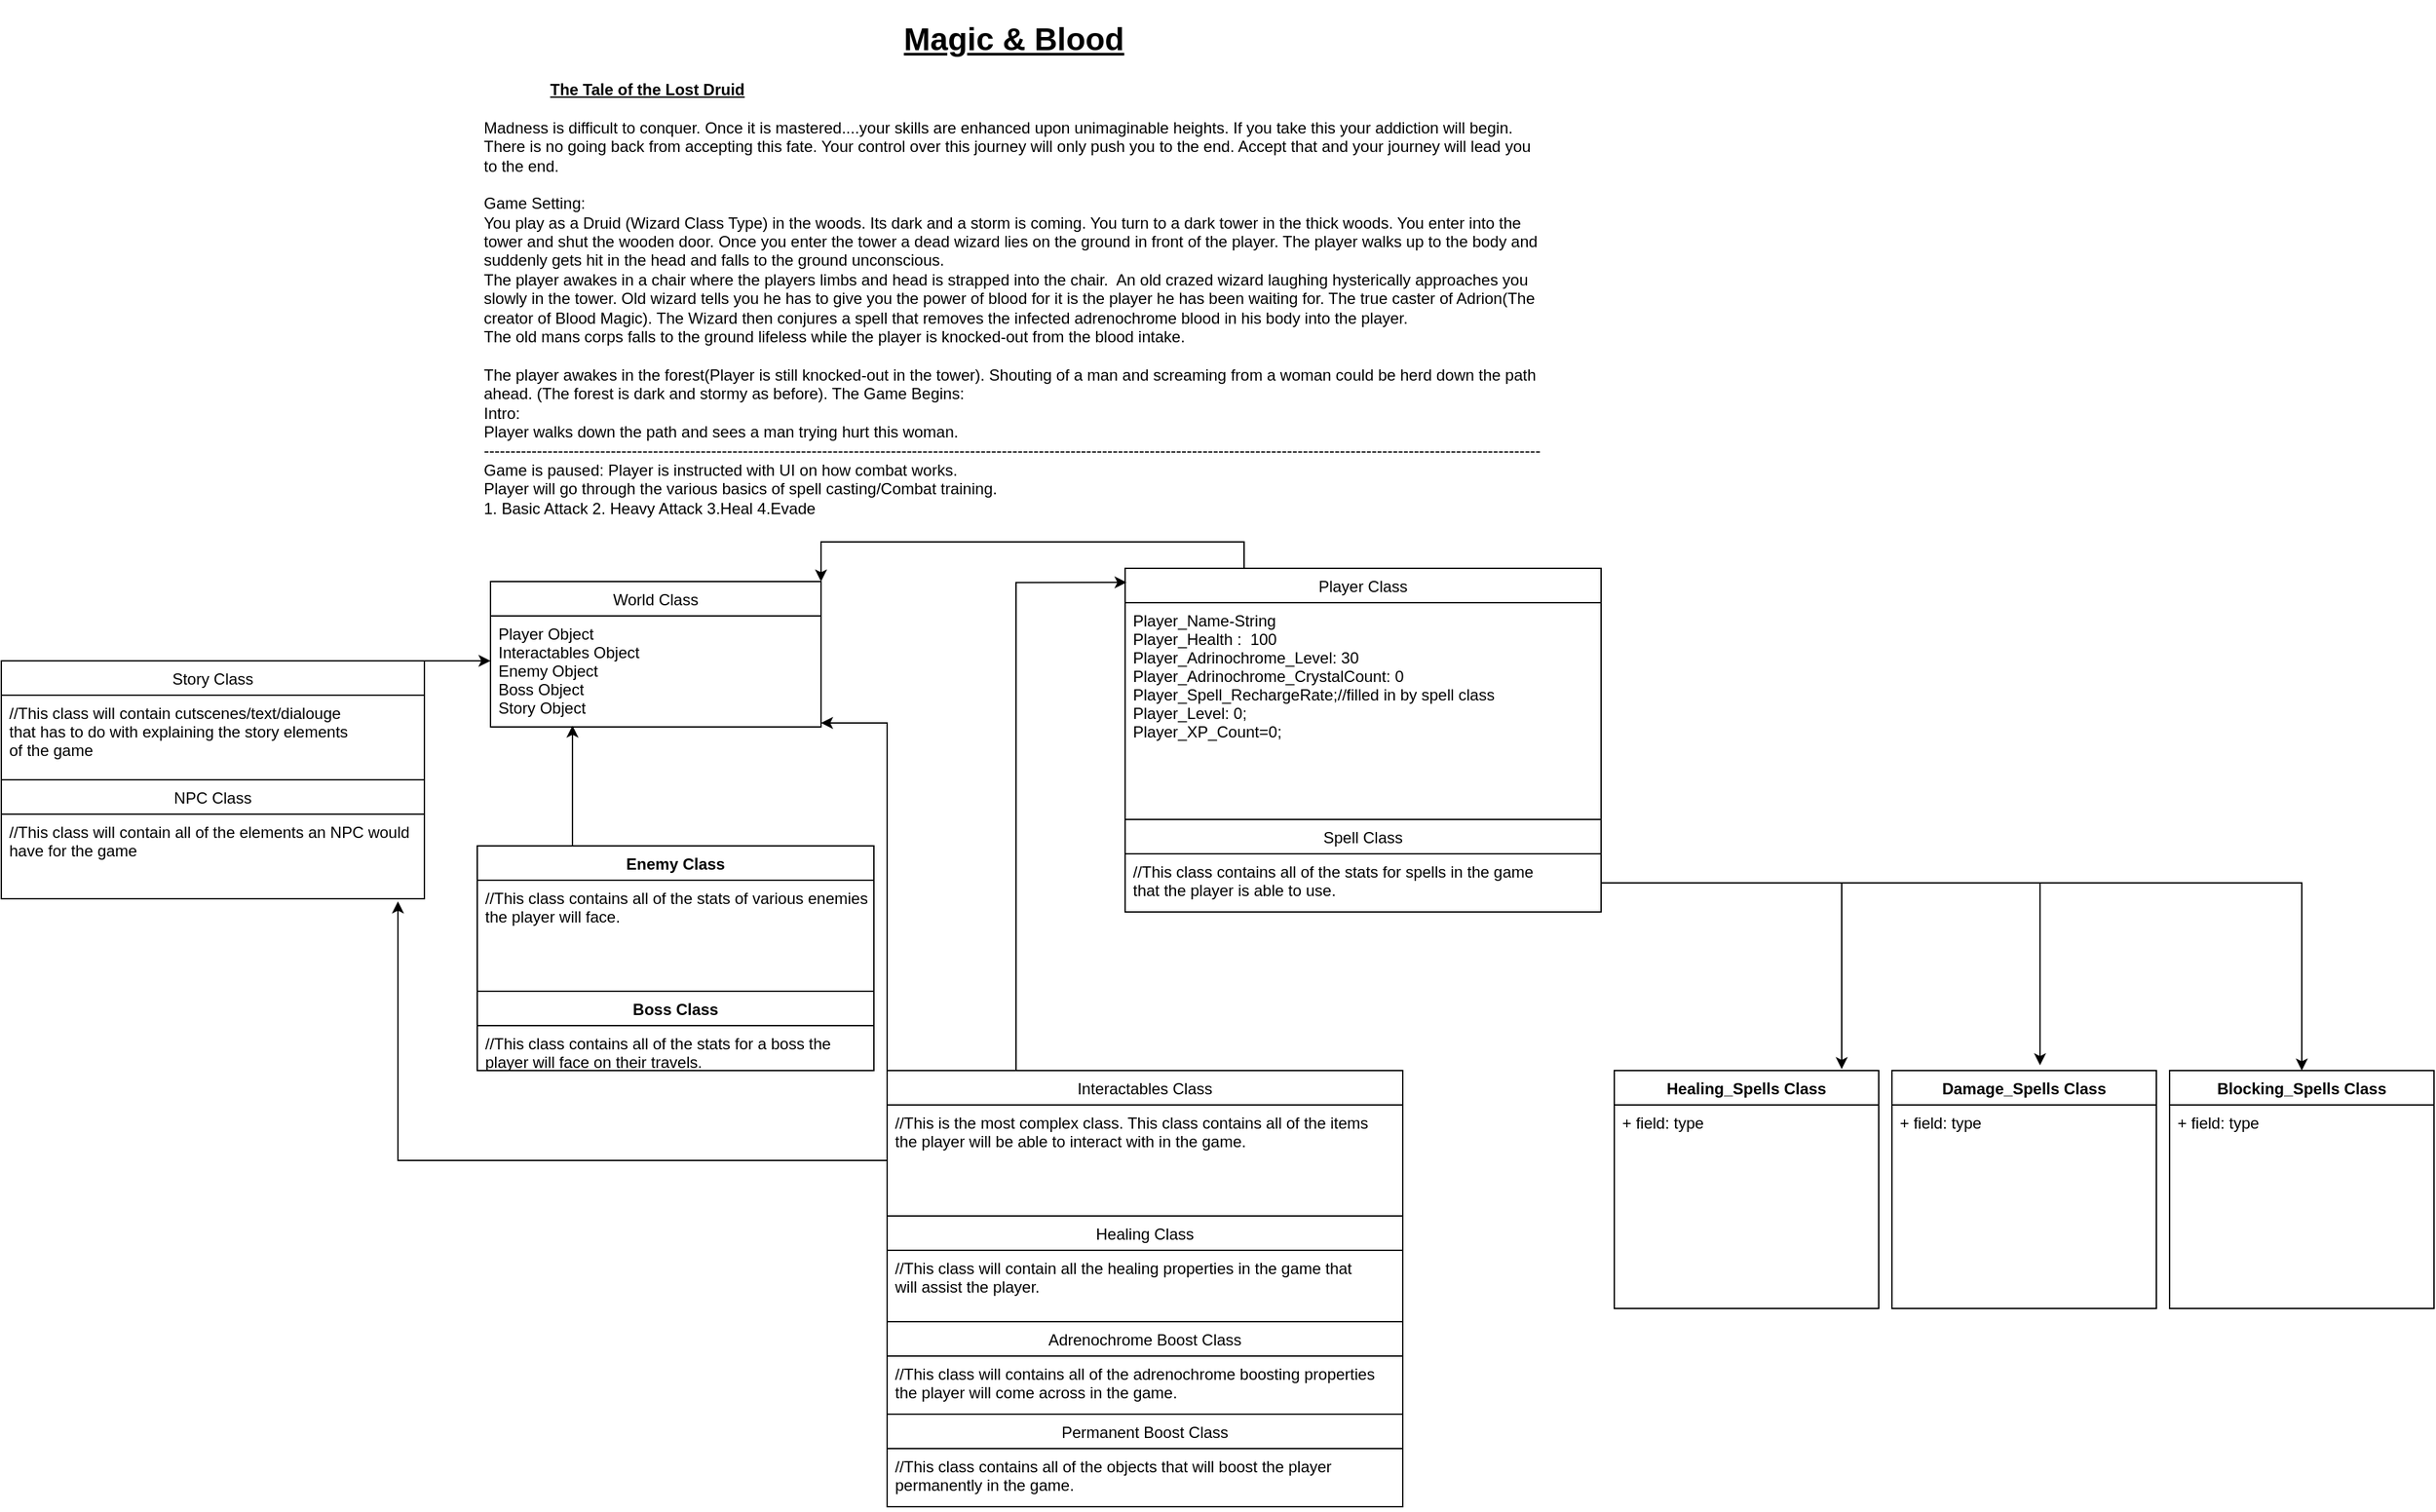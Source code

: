<mxfile version="16.2.4" type="github">
  <diagram id="NyNl_-CsCVZi3P3l9Gul" name="Page-1">
    <mxGraphModel dx="2272" dy="794" grid="1" gridSize="10" guides="1" tooltips="1" connect="1" arrows="1" fold="1" page="1" pageScale="1" pageWidth="850" pageHeight="1100" math="0" shadow="0">
      <root>
        <mxCell id="0" />
        <mxCell id="1" parent="0" />
        <mxCell id="5dXUImhxLpX839lEArjx-1" value="&lt;h1 style=&quot;text-align: center&quot;&gt;&lt;span&gt;&lt;u&gt;Magic &amp;amp; Blood&lt;/u&gt;&lt;/span&gt;&lt;/h1&gt;&lt;div&gt;&lt;span&gt;&lt;span style=&quot;white-space: pre&quot;&gt;	&lt;/span&gt;&lt;span style=&quot;white-space: pre&quot;&gt;	&lt;/span&gt;&lt;span style=&quot;white-space: pre&quot;&gt;	&lt;/span&gt;&lt;span style=&quot;white-space: pre&quot;&gt;	&lt;/span&gt;&lt;span style=&quot;white-space: pre&quot;&gt;	&lt;/span&gt;&lt;span style=&quot;white-space: pre&quot;&gt;	&lt;/span&gt;&lt;span style=&quot;white-space: pre&quot;&gt;	&lt;/span&gt;&lt;span style=&quot;white-space: pre&quot;&gt;	&lt;/span&gt;&lt;span style=&quot;white-space: pre&quot;&gt;	&lt;/span&gt;&lt;span style=&quot;white-space: pre&quot;&gt;	&lt;/span&gt;&lt;span style=&quot;white-space: pre&quot;&gt;	&lt;/span&gt;&lt;span style=&quot;white-space: pre&quot;&gt;	&lt;/span&gt;&amp;nbsp; &amp;nbsp;&lt;b&gt;&lt;u&gt;The Tale of the Lost Druid&lt;/u&gt;&lt;/b&gt;&lt;br&gt;&lt;/span&gt;&lt;/div&gt;&lt;div&gt;&lt;span&gt;&lt;br&gt;&lt;/span&gt;&lt;/div&gt;Madness is difficult to conquer. Once it is mastered....your skills are enhanced upon unimaginable heights. If you take this your addiction will begin. There is no going back from accepting this fate. Your control over this journey will only push you to the end. Accept that and your journey will lead you to the end.&lt;br&gt;&lt;br&gt;Game Setting:&lt;br&gt;You play as a Druid (Wizard Class Type) in the woods. Its dark and a storm is coming. You turn to a dark tower in the thick woods. You enter into the tower and shut the wooden door. Once you enter the tower a dead wizard lies on the ground in front of the player. The player walks up to the body and suddenly gets hit in the head and falls to the ground unconscious.&amp;nbsp;&lt;br&gt;The player awakes in a chair where the players limbs and head is strapped into the chair.&amp;nbsp; An old crazed wizard laughing hysterically approaches you slowly in the tower. Old wizard tells you he has to give you the power of blood for it is the player he has been waiting for. The true caster of Adrion(The creator of Blood Magic). The Wizard then conjures a spell that removes the infected adrenochrome blood in his body into the player.&amp;nbsp;&lt;br&gt;The old mans corps falls to the ground lifeless while the player is knocked-out from the blood intake.&lt;br&gt;&lt;br&gt;The player awakes in the forest(Player is still knocked-out in the tower). Shouting of a man and screaming from a woman could be herd down the path ahead. (The forest is dark and stormy as before). The Game Begins:&lt;br&gt;Intro:&lt;br&gt;Player walks down the path and sees a man trying hurt this woman.&lt;br&gt;--------------------------------------------------------------------------------------------------------------------------------------------------------------------------------------------------------&lt;br&gt;Game is paused: Player is instructed with UI on how combat works.&lt;br&gt;Player will go through the various basics of spell casting/Combat training.&amp;nbsp;&lt;br&gt;1. Basic Attack&lt;span style=&quot;white-space: pre&quot;&gt;	&lt;/span&gt;2. Heavy Attack&lt;span style=&quot;white-space: pre&quot;&gt;	&lt;/span&gt;3.Heal&lt;span style=&quot;white-space: pre&quot;&gt;	&lt;/span&gt;4.Evade&lt;br&gt;&lt;br&gt;" style="text;html=1;strokeColor=none;fillColor=none;spacing=5;spacingTop=-20;whiteSpace=wrap;overflow=hidden;rounded=0;" vertex="1" parent="1">
          <mxGeometry x="20" y="40" width="810" height="390" as="geometry" />
        </mxCell>
        <mxCell id="5dXUImhxLpX839lEArjx-27" style="edgeStyle=orthogonalEdgeStyle;rounded=0;orthogonalLoop=1;jettySize=auto;html=1;exitX=0.25;exitY=0;exitDx=0;exitDy=0;entryX=1;entryY=0;entryDx=0;entryDy=0;" edge="1" parent="1" source="5dXUImhxLpX839lEArjx-5" target="5dXUImhxLpX839lEArjx-9">
          <mxGeometry relative="1" as="geometry" />
        </mxCell>
        <mxCell id="5dXUImhxLpX839lEArjx-5" value="Player Class" style="swimlane;fontStyle=0;childLayout=stackLayout;horizontal=1;startSize=26;fillColor=none;horizontalStack=0;resizeParent=1;resizeParentMax=0;resizeLast=0;collapsible=1;marginBottom=0;" vertex="1" parent="1">
          <mxGeometry x="510" y="460" width="360" height="260" as="geometry" />
        </mxCell>
        <mxCell id="5dXUImhxLpX839lEArjx-6" value="Player_Name-String&#xa;Player_Health :  100&#xa;Player_Adrinochrome_Level: 30&#xa;Player_Adrinochrome_CrystalCount: 0&#xa;Player_Spell_RechargeRate;//filled in by spell class&#xa;Player_Level: 0;&#xa;Player_XP_Count=0;&#xa;&#xa;" style="text;strokeColor=none;fillColor=none;align=left;verticalAlign=top;spacingLeft=4;spacingRight=4;overflow=hidden;rotatable=0;points=[[0,0.5],[1,0.5]];portConstraint=eastwest;" vertex="1" parent="5dXUImhxLpX839lEArjx-5">
          <mxGeometry y="26" width="360" height="164" as="geometry" />
        </mxCell>
        <mxCell id="5dXUImhxLpX839lEArjx-13" value="Spell Class" style="swimlane;fontStyle=0;childLayout=stackLayout;horizontal=1;startSize=26;fillColor=none;horizontalStack=0;resizeParent=1;resizeParentMax=0;resizeLast=0;collapsible=1;marginBottom=0;" vertex="1" parent="5dXUImhxLpX839lEArjx-5">
          <mxGeometry y="190" width="360" height="70" as="geometry">
            <mxRectangle y="190" width="310" height="26" as="alternateBounds" />
          </mxGeometry>
        </mxCell>
        <mxCell id="5dXUImhxLpX839lEArjx-14" value="//This class contains all of the stats for spells in the game &#xa;that the player is able to use." style="text;strokeColor=none;fillColor=none;align=left;verticalAlign=top;spacingLeft=4;spacingRight=4;overflow=hidden;rotatable=0;points=[[0,0.5],[1,0.5]];portConstraint=eastwest;" vertex="1" parent="5dXUImhxLpX839lEArjx-13">
          <mxGeometry y="26" width="360" height="44" as="geometry" />
        </mxCell>
        <mxCell id="5dXUImhxLpX839lEArjx-9" value="World Class" style="swimlane;fontStyle=0;childLayout=stackLayout;horizontal=1;startSize=26;fillColor=none;horizontalStack=0;resizeParent=1;resizeParentMax=0;resizeLast=0;collapsible=1;marginBottom=0;" vertex="1" parent="1">
          <mxGeometry x="30" y="470" width="250" height="110" as="geometry" />
        </mxCell>
        <mxCell id="5dXUImhxLpX839lEArjx-10" value="Player Object&#xa;Interactables Object&#xa;Enemy Object&#xa;Boss Object&#xa;Story Object" style="text;strokeColor=none;fillColor=none;align=left;verticalAlign=top;spacingLeft=4;spacingRight=4;overflow=hidden;rotatable=0;points=[[0,0.5],[1,0.5]];portConstraint=eastwest;" vertex="1" parent="5dXUImhxLpX839lEArjx-9">
          <mxGeometry y="26" width="250" height="84" as="geometry" />
        </mxCell>
        <mxCell id="5dXUImhxLpX839lEArjx-29" style="edgeStyle=orthogonalEdgeStyle;rounded=0;orthogonalLoop=1;jettySize=auto;html=1;exitX=0.25;exitY=0;exitDx=0;exitDy=0;entryX=0.248;entryY=0.988;entryDx=0;entryDy=0;entryPerimeter=0;" edge="1" parent="1" source="5dXUImhxLpX839lEArjx-17" target="5dXUImhxLpX839lEArjx-10">
          <mxGeometry relative="1" as="geometry">
            <Array as="points">
              <mxPoint x="92" y="670" />
            </Array>
          </mxGeometry>
        </mxCell>
        <mxCell id="5dXUImhxLpX839lEArjx-17" value="Enemy Class" style="swimlane;fontStyle=1;align=center;verticalAlign=top;childLayout=stackLayout;horizontal=1;startSize=26;horizontalStack=0;resizeParent=1;resizeParentMax=0;resizeLast=0;collapsible=1;marginBottom=0;" vertex="1" parent="1">
          <mxGeometry x="20" y="670" width="300" height="170" as="geometry" />
        </mxCell>
        <mxCell id="5dXUImhxLpX839lEArjx-18" value="//This class contains all of the stats of various enemies&#xa;the player will face." style="text;strokeColor=none;fillColor=none;align=left;verticalAlign=top;spacingLeft=4;spacingRight=4;overflow=hidden;rotatable=0;points=[[0,0.5],[1,0.5]];portConstraint=eastwest;" vertex="1" parent="5dXUImhxLpX839lEArjx-17">
          <mxGeometry y="26" width="300" height="84" as="geometry" />
        </mxCell>
        <mxCell id="5dXUImhxLpX839lEArjx-23" value="Boss Class" style="swimlane;fontStyle=1;align=center;verticalAlign=top;childLayout=stackLayout;horizontal=1;startSize=26;horizontalStack=0;resizeParent=1;resizeParentMax=0;resizeLast=0;collapsible=1;marginBottom=0;" vertex="1" parent="5dXUImhxLpX839lEArjx-17">
          <mxGeometry y="110" width="300" height="60" as="geometry" />
        </mxCell>
        <mxCell id="5dXUImhxLpX839lEArjx-24" value="//This class contains all of the stats for a boss the&#xa;player will face on their travels." style="text;strokeColor=none;fillColor=none;align=left;verticalAlign=top;spacingLeft=4;spacingRight=4;overflow=hidden;rotatable=0;points=[[0,0.5],[1,0.5]];portConstraint=eastwest;" vertex="1" parent="5dXUImhxLpX839lEArjx-23">
          <mxGeometry y="26" width="300" height="34" as="geometry" />
        </mxCell>
        <mxCell id="5dXUImhxLpX839lEArjx-46" style="edgeStyle=orthogonalEdgeStyle;rounded=0;orthogonalLoop=1;jettySize=auto;html=1;exitX=0.25;exitY=0;exitDx=0;exitDy=0;entryX=0.003;entryY=0.041;entryDx=0;entryDy=0;entryPerimeter=0;" edge="1" parent="1" source="5dXUImhxLpX839lEArjx-30" target="5dXUImhxLpX839lEArjx-5">
          <mxGeometry relative="1" as="geometry">
            <Array as="points">
              <mxPoint x="428" y="471" />
            </Array>
          </mxGeometry>
        </mxCell>
        <mxCell id="5dXUImhxLpX839lEArjx-47" style="edgeStyle=orthogonalEdgeStyle;rounded=0;orthogonalLoop=1;jettySize=auto;html=1;exitX=0;exitY=0;exitDx=0;exitDy=0;entryX=1;entryY=0.964;entryDx=0;entryDy=0;entryPerimeter=0;" edge="1" parent="1" source="5dXUImhxLpX839lEArjx-30" target="5dXUImhxLpX839lEArjx-10">
          <mxGeometry relative="1" as="geometry" />
        </mxCell>
        <mxCell id="5dXUImhxLpX839lEArjx-30" value="Interactables Class" style="swimlane;fontStyle=0;childLayout=stackLayout;horizontal=1;startSize=26;fillColor=none;horizontalStack=0;resizeParent=1;resizeParentMax=0;resizeLast=0;collapsible=1;marginBottom=0;" vertex="1" parent="1">
          <mxGeometry x="330" y="840" width="390" height="330" as="geometry" />
        </mxCell>
        <mxCell id="5dXUImhxLpX839lEArjx-33" value="//This is the most complex class. This class contains all of the items &#xa;the player will be able to interact with in the game. &#xa;" style="text;strokeColor=none;fillColor=none;align=left;verticalAlign=top;spacingLeft=4;spacingRight=4;overflow=hidden;rotatable=0;points=[[0,0.5],[1,0.5]];portConstraint=eastwest;" vertex="1" parent="5dXUImhxLpX839lEArjx-30">
          <mxGeometry y="26" width="390" height="84" as="geometry" />
        </mxCell>
        <mxCell id="5dXUImhxLpX839lEArjx-38" value="Healing Class" style="swimlane;fontStyle=0;childLayout=stackLayout;horizontal=1;startSize=26;fillColor=none;horizontalStack=0;resizeParent=1;resizeParentMax=0;resizeLast=0;collapsible=1;marginBottom=0;" vertex="1" parent="5dXUImhxLpX839lEArjx-30">
          <mxGeometry y="110" width="390" height="80" as="geometry" />
        </mxCell>
        <mxCell id="5dXUImhxLpX839lEArjx-39" value="//This class will contain all the healing properties in the game that&#xa;will assist the player." style="text;strokeColor=none;fillColor=none;align=left;verticalAlign=top;spacingLeft=4;spacingRight=4;overflow=hidden;rotatable=0;points=[[0,0.5],[1,0.5]];portConstraint=eastwest;" vertex="1" parent="5dXUImhxLpX839lEArjx-38">
          <mxGeometry y="26" width="390" height="54" as="geometry" />
        </mxCell>
        <mxCell id="5dXUImhxLpX839lEArjx-34" value="Adrenochrome Boost Class" style="swimlane;fontStyle=0;childLayout=stackLayout;horizontal=1;startSize=26;fillColor=none;horizontalStack=0;resizeParent=1;resizeParentMax=0;resizeLast=0;collapsible=1;marginBottom=0;" vertex="1" parent="5dXUImhxLpX839lEArjx-30">
          <mxGeometry y="190" width="390" height="140" as="geometry" />
        </mxCell>
        <mxCell id="5dXUImhxLpX839lEArjx-35" value="//This class will contains all of the adrenochrome boosting properties&#xa;the player will come across in the game." style="text;strokeColor=none;fillColor=none;align=left;verticalAlign=top;spacingLeft=4;spacingRight=4;overflow=hidden;rotatable=0;points=[[0,0.5],[1,0.5]];portConstraint=eastwest;" vertex="1" parent="5dXUImhxLpX839lEArjx-34">
          <mxGeometry y="26" width="390" height="44" as="geometry" />
        </mxCell>
        <mxCell id="5dXUImhxLpX839lEArjx-42" value="Permanent Boost Class" style="swimlane;fontStyle=0;childLayout=stackLayout;horizontal=1;startSize=26;fillColor=none;horizontalStack=0;resizeParent=1;resizeParentMax=0;resizeLast=0;collapsible=1;marginBottom=0;" vertex="1" parent="5dXUImhxLpX839lEArjx-34">
          <mxGeometry y="70" width="390" height="70" as="geometry" />
        </mxCell>
        <mxCell id="5dXUImhxLpX839lEArjx-43" value="//This class contains all of the objects that will boost the player &#xa;permanently in the game." style="text;strokeColor=none;fillColor=none;align=left;verticalAlign=top;spacingLeft=4;spacingRight=4;overflow=hidden;rotatable=0;points=[[0,0.5],[1,0.5]];portConstraint=eastwest;" vertex="1" parent="5dXUImhxLpX839lEArjx-42">
          <mxGeometry y="26" width="390" height="44" as="geometry" />
        </mxCell>
        <mxCell id="5dXUImhxLpX839lEArjx-52" style="edgeStyle=orthogonalEdgeStyle;rounded=0;orthogonalLoop=1;jettySize=auto;html=1;exitX=1;exitY=0;exitDx=0;exitDy=0;entryX=0;entryY=0.405;entryDx=0;entryDy=0;entryPerimeter=0;" edge="1" parent="1" source="5dXUImhxLpX839lEArjx-48" target="5dXUImhxLpX839lEArjx-10">
          <mxGeometry relative="1" as="geometry">
            <Array as="points">
              <mxPoint x="-10" y="530" />
              <mxPoint x="-10" y="530" />
            </Array>
          </mxGeometry>
        </mxCell>
        <mxCell id="5dXUImhxLpX839lEArjx-48" value="Story Class" style="swimlane;fontStyle=0;childLayout=stackLayout;horizontal=1;startSize=26;fillColor=none;horizontalStack=0;resizeParent=1;resizeParentMax=0;resizeLast=0;collapsible=1;marginBottom=0;" vertex="1" parent="1">
          <mxGeometry x="-340" y="530" width="320" height="180" as="geometry" />
        </mxCell>
        <mxCell id="5dXUImhxLpX839lEArjx-49" value="//This class will contain cutscenes/text/dialouge&#xa;that has to do with explaining the story elements&#xa;of the game" style="text;strokeColor=none;fillColor=none;align=left;verticalAlign=top;spacingLeft=4;spacingRight=4;overflow=hidden;rotatable=0;points=[[0,0.5],[1,0.5]];portConstraint=eastwest;" vertex="1" parent="5dXUImhxLpX839lEArjx-48">
          <mxGeometry y="26" width="320" height="64" as="geometry" />
        </mxCell>
        <mxCell id="5dXUImhxLpX839lEArjx-69" value="NPC Class" style="swimlane;fontStyle=0;childLayout=stackLayout;horizontal=1;startSize=26;fillColor=none;horizontalStack=0;resizeParent=1;resizeParentMax=0;resizeLast=0;collapsible=1;marginBottom=0;" vertex="1" parent="5dXUImhxLpX839lEArjx-48">
          <mxGeometry y="90" width="320" height="90" as="geometry" />
        </mxCell>
        <mxCell id="5dXUImhxLpX839lEArjx-70" value="//This class will contain all of the elements an NPC would &#xa;have for the game" style="text;strokeColor=none;fillColor=none;align=left;verticalAlign=top;spacingLeft=4;spacingRight=4;overflow=hidden;rotatable=0;points=[[0,0.5],[1,0.5]];portConstraint=eastwest;" vertex="1" parent="5dXUImhxLpX839lEArjx-69">
          <mxGeometry y="26" width="320" height="64" as="geometry" />
        </mxCell>
        <mxCell id="5dXUImhxLpX839lEArjx-58" value="Damage_Spells Class" style="swimlane;fontStyle=1;align=center;verticalAlign=top;childLayout=stackLayout;horizontal=1;startSize=26;horizontalStack=0;resizeParent=1;resizeParentMax=0;resizeLast=0;collapsible=1;marginBottom=0;" vertex="1" parent="1">
          <mxGeometry x="1090" y="840" width="200" height="180" as="geometry" />
        </mxCell>
        <mxCell id="5dXUImhxLpX839lEArjx-59" value="+ field: type" style="text;strokeColor=none;fillColor=none;align=left;verticalAlign=top;spacingLeft=4;spacingRight=4;overflow=hidden;rotatable=0;points=[[0,0.5],[1,0.5]];portConstraint=eastwest;" vertex="1" parent="5dXUImhxLpX839lEArjx-58">
          <mxGeometry y="26" width="200" height="154" as="geometry" />
        </mxCell>
        <mxCell id="5dXUImhxLpX839lEArjx-62" value="Healing_Spells Class" style="swimlane;fontStyle=1;align=center;verticalAlign=top;childLayout=stackLayout;horizontal=1;startSize=26;horizontalStack=0;resizeParent=1;resizeParentMax=0;resizeLast=0;collapsible=1;marginBottom=0;" vertex="1" parent="1">
          <mxGeometry x="880" y="840" width="200" height="180" as="geometry" />
        </mxCell>
        <mxCell id="5dXUImhxLpX839lEArjx-63" value="+ field: type" style="text;strokeColor=none;fillColor=none;align=left;verticalAlign=top;spacingLeft=4;spacingRight=4;overflow=hidden;rotatable=0;points=[[0,0.5],[1,0.5]];portConstraint=eastwest;" vertex="1" parent="5dXUImhxLpX839lEArjx-62">
          <mxGeometry y="26" width="200" height="154" as="geometry" />
        </mxCell>
        <mxCell id="5dXUImhxLpX839lEArjx-64" style="edgeStyle=orthogonalEdgeStyle;rounded=0;orthogonalLoop=1;jettySize=auto;html=1;exitX=1;exitY=0.5;exitDx=0;exitDy=0;entryX=0.86;entryY=-0.006;entryDx=0;entryDy=0;entryPerimeter=0;" edge="1" parent="1" source="5dXUImhxLpX839lEArjx-14" target="5dXUImhxLpX839lEArjx-62">
          <mxGeometry relative="1" as="geometry">
            <mxPoint x="1080" y="820" as="targetPoint" />
          </mxGeometry>
        </mxCell>
        <mxCell id="5dXUImhxLpX839lEArjx-65" style="edgeStyle=orthogonalEdgeStyle;rounded=0;orthogonalLoop=1;jettySize=auto;html=1;exitX=1;exitY=0.5;exitDx=0;exitDy=0;entryX=0.56;entryY=-0.022;entryDx=0;entryDy=0;entryPerimeter=0;" edge="1" parent="1" source="5dXUImhxLpX839lEArjx-14" target="5dXUImhxLpX839lEArjx-58">
          <mxGeometry relative="1" as="geometry" />
        </mxCell>
        <mxCell id="5dXUImhxLpX839lEArjx-66" value="Blocking_Spells Class" style="swimlane;fontStyle=1;align=center;verticalAlign=top;childLayout=stackLayout;horizontal=1;startSize=26;horizontalStack=0;resizeParent=1;resizeParentMax=0;resizeLast=0;collapsible=1;marginBottom=0;" vertex="1" parent="1">
          <mxGeometry x="1300" y="840" width="200" height="180" as="geometry" />
        </mxCell>
        <mxCell id="5dXUImhxLpX839lEArjx-67" value="+ field: type" style="text;strokeColor=none;fillColor=none;align=left;verticalAlign=top;spacingLeft=4;spacingRight=4;overflow=hidden;rotatable=0;points=[[0,0.5],[1,0.5]];portConstraint=eastwest;" vertex="1" parent="5dXUImhxLpX839lEArjx-66">
          <mxGeometry y="26" width="200" height="154" as="geometry" />
        </mxCell>
        <mxCell id="5dXUImhxLpX839lEArjx-68" style="edgeStyle=orthogonalEdgeStyle;rounded=0;orthogonalLoop=1;jettySize=auto;html=1;exitX=1;exitY=0.5;exitDx=0;exitDy=0;entryX=0.5;entryY=0;entryDx=0;entryDy=0;" edge="1" parent="1" source="5dXUImhxLpX839lEArjx-14" target="5dXUImhxLpX839lEArjx-66">
          <mxGeometry relative="1" as="geometry" />
        </mxCell>
        <mxCell id="5dXUImhxLpX839lEArjx-73" style="edgeStyle=orthogonalEdgeStyle;rounded=0;orthogonalLoop=1;jettySize=auto;html=1;exitX=0;exitY=0.5;exitDx=0;exitDy=0;" edge="1" parent="1" source="5dXUImhxLpX839lEArjx-33">
          <mxGeometry relative="1" as="geometry">
            <mxPoint x="-40" y="712" as="targetPoint" />
            <Array as="points">
              <mxPoint x="-40" y="908" />
              <mxPoint x="-40" y="712" />
            </Array>
          </mxGeometry>
        </mxCell>
      </root>
    </mxGraphModel>
  </diagram>
</mxfile>
